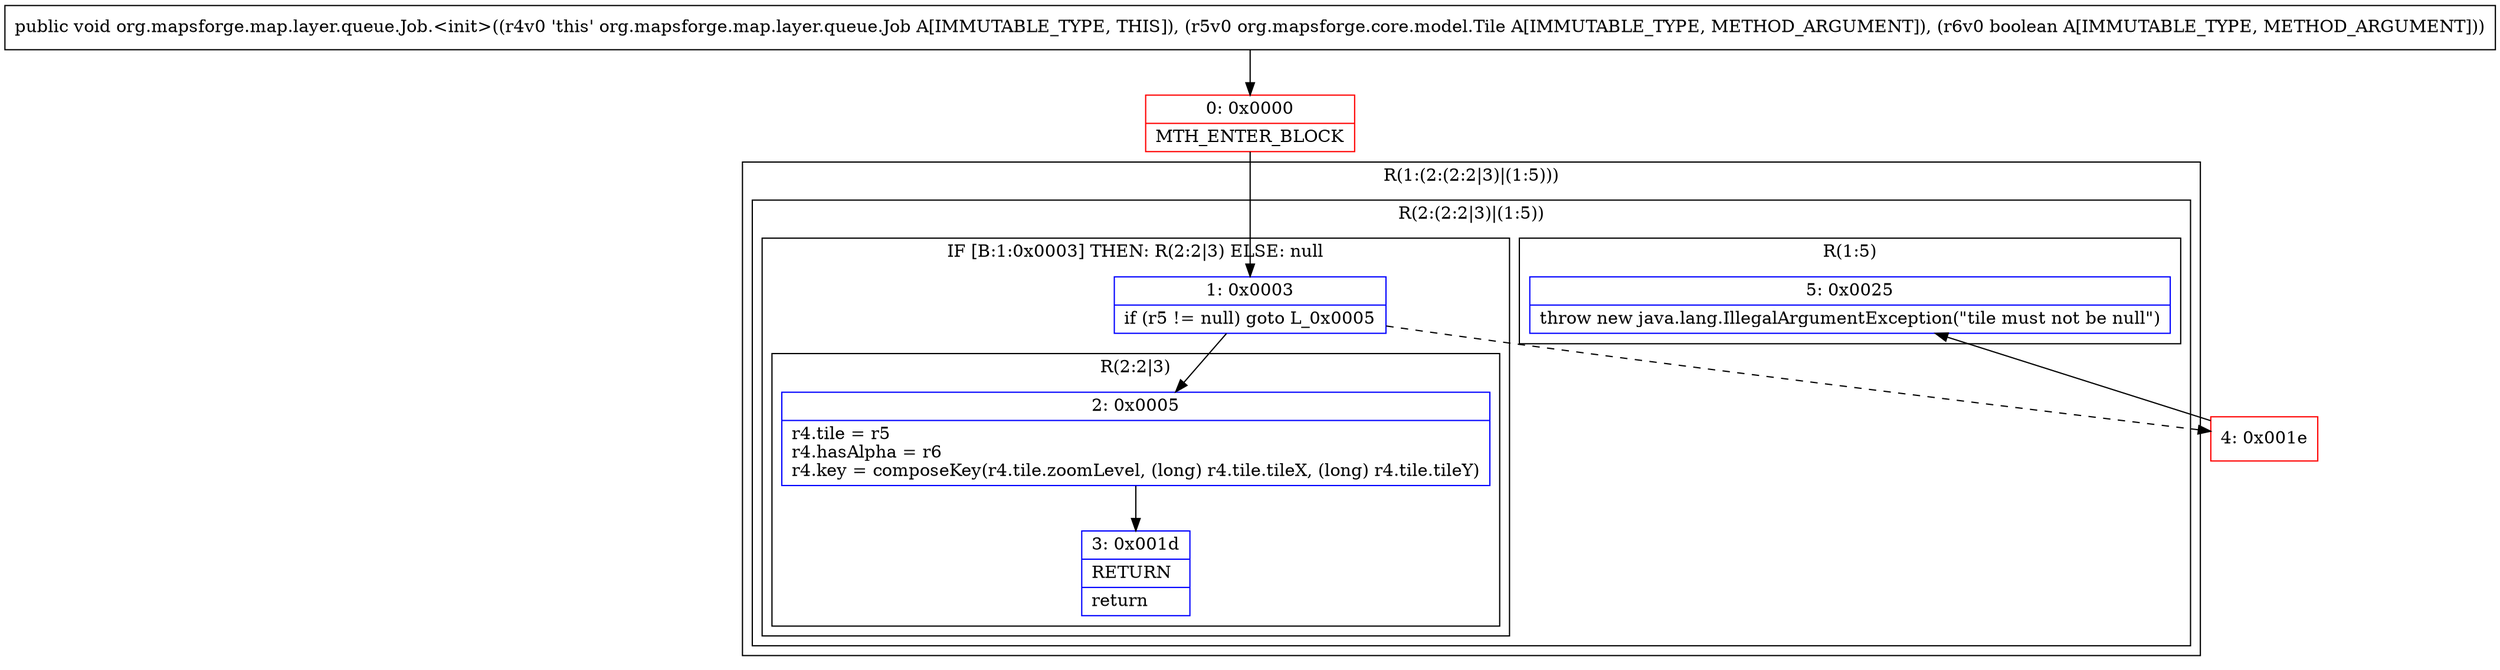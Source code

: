 digraph "CFG fororg.mapsforge.map.layer.queue.Job.\<init\>(Lorg\/mapsforge\/core\/model\/Tile;Z)V" {
subgraph cluster_Region_1297153213 {
label = "R(1:(2:(2:2|3)|(1:5)))";
node [shape=record,color=blue];
subgraph cluster_Region_262979350 {
label = "R(2:(2:2|3)|(1:5))";
node [shape=record,color=blue];
subgraph cluster_IfRegion_1859580009 {
label = "IF [B:1:0x0003] THEN: R(2:2|3) ELSE: null";
node [shape=record,color=blue];
Node_1 [shape=record,label="{1\:\ 0x0003|if (r5 != null) goto L_0x0005\l}"];
subgraph cluster_Region_1713759668 {
label = "R(2:2|3)";
node [shape=record,color=blue];
Node_2 [shape=record,label="{2\:\ 0x0005|r4.tile = r5\lr4.hasAlpha = r6\lr4.key = composeKey(r4.tile.zoomLevel, (long) r4.tile.tileX, (long) r4.tile.tileY)\l}"];
Node_3 [shape=record,label="{3\:\ 0x001d|RETURN\l|return\l}"];
}
}
subgraph cluster_Region_752503001 {
label = "R(1:5)";
node [shape=record,color=blue];
Node_5 [shape=record,label="{5\:\ 0x0025|throw new java.lang.IllegalArgumentException(\"tile must not be null\")\l}"];
}
}
}
Node_0 [shape=record,color=red,label="{0\:\ 0x0000|MTH_ENTER_BLOCK\l}"];
Node_4 [shape=record,color=red,label="{4\:\ 0x001e}"];
MethodNode[shape=record,label="{public void org.mapsforge.map.layer.queue.Job.\<init\>((r4v0 'this' org.mapsforge.map.layer.queue.Job A[IMMUTABLE_TYPE, THIS]), (r5v0 org.mapsforge.core.model.Tile A[IMMUTABLE_TYPE, METHOD_ARGUMENT]), (r6v0 boolean A[IMMUTABLE_TYPE, METHOD_ARGUMENT])) }"];
MethodNode -> Node_0;
Node_1 -> Node_2;
Node_1 -> Node_4[style=dashed];
Node_2 -> Node_3;
Node_0 -> Node_1;
Node_4 -> Node_5;
}

